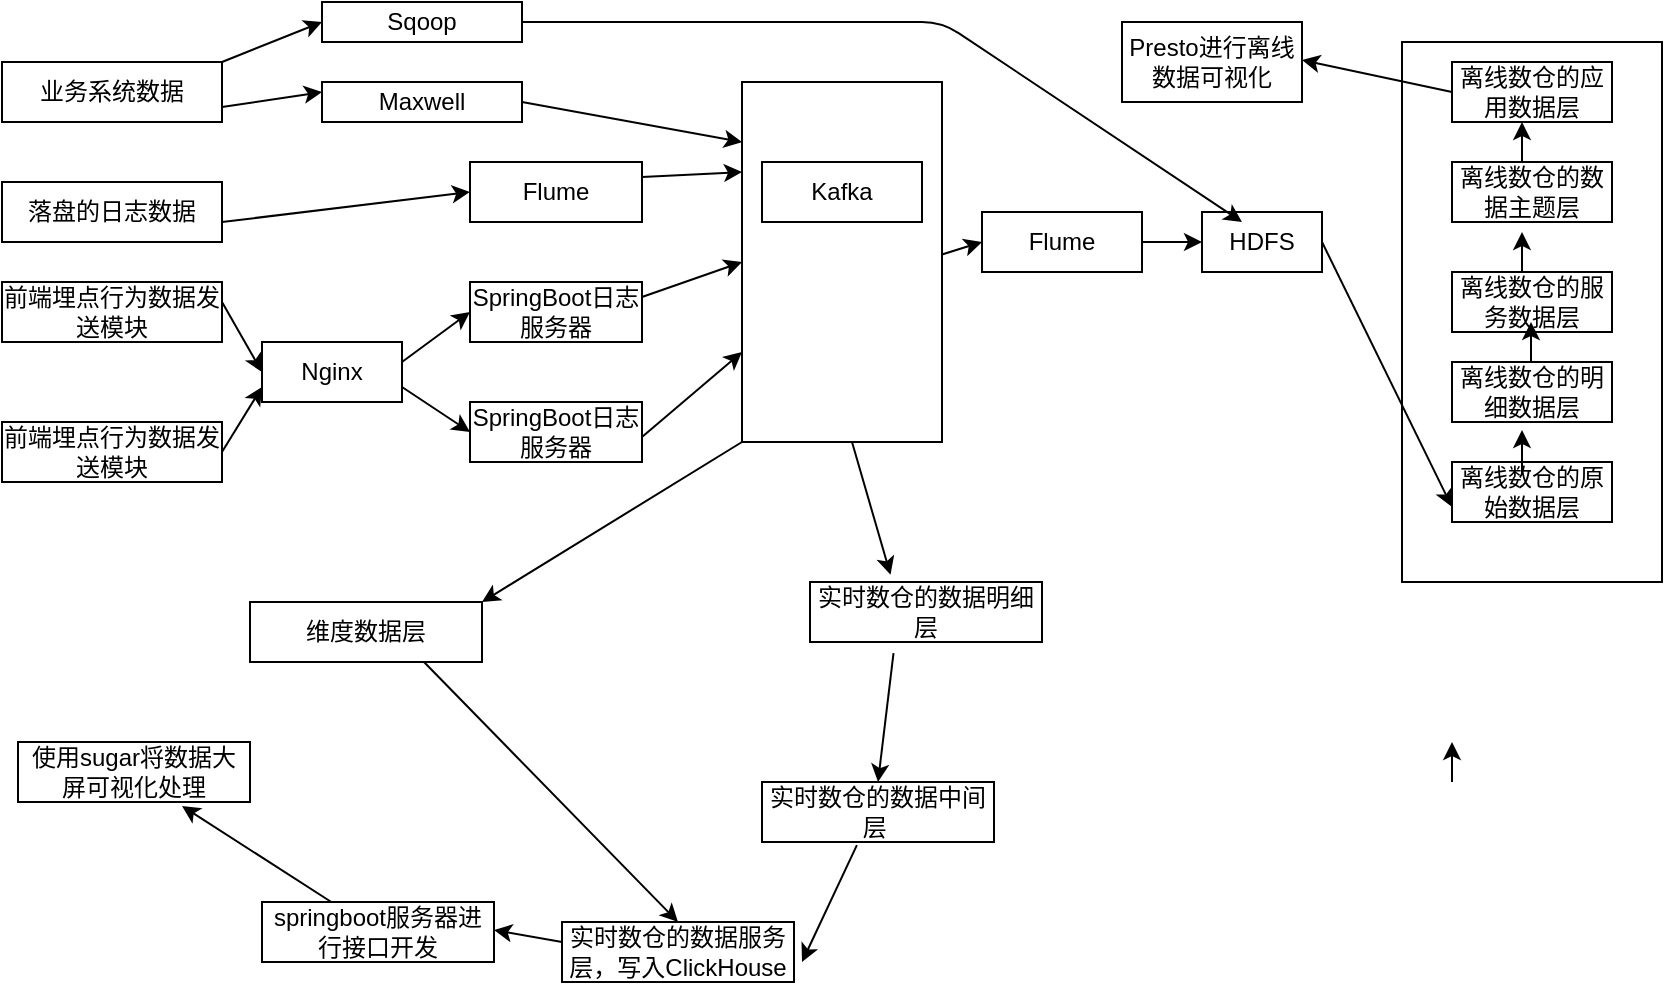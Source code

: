 <mxfile version="14.7.10" type="github">
  <diagram id="Qwx9zq2sir0bRJ4KOppv" name="Page-1">
    <mxGraphModel dx="1865" dy="556" grid="1" gridSize="10" guides="1" tooltips="1" connect="1" arrows="1" fold="1" page="1" pageScale="1" pageWidth="827" pageHeight="1169" math="0" shadow="0">
      <root>
        <mxCell id="0" />
        <mxCell id="1" parent="0" />
        <mxCell id="wg6ZkskC5Z3pUsl3hz7F-1" value="业务系统数据" style="rounded=0;whiteSpace=wrap;html=1;" vertex="1" parent="1">
          <mxGeometry x="-150" y="100" width="110" height="30" as="geometry" />
        </mxCell>
        <mxCell id="wg6ZkskC5Z3pUsl3hz7F-2" value="Sqoop" style="rounded=0;whiteSpace=wrap;html=1;" vertex="1" parent="1">
          <mxGeometry x="10" y="70" width="100" height="20" as="geometry" />
        </mxCell>
        <mxCell id="wg6ZkskC5Z3pUsl3hz7F-3" value="Maxwell" style="rounded=0;whiteSpace=wrap;html=1;" vertex="1" parent="1">
          <mxGeometry x="10" y="110" width="100" height="20" as="geometry" />
        </mxCell>
        <mxCell id="wg6ZkskC5Z3pUsl3hz7F-4" value="" style="endArrow=classic;html=1;exitX=1;exitY=0;exitDx=0;exitDy=0;" edge="1" parent="1" source="wg6ZkskC5Z3pUsl3hz7F-1">
          <mxGeometry width="50" height="50" relative="1" as="geometry">
            <mxPoint x="-40" y="120" as="sourcePoint" />
            <mxPoint x="10" y="80" as="targetPoint" />
          </mxGeometry>
        </mxCell>
        <mxCell id="wg6ZkskC5Z3pUsl3hz7F-6" value="落盘的日志数据" style="rounded=0;whiteSpace=wrap;html=1;" vertex="1" parent="1">
          <mxGeometry x="-150" y="160" width="110" height="30" as="geometry" />
        </mxCell>
        <mxCell id="wg6ZkskC5Z3pUsl3hz7F-7" value="前端埋点行为数据发送模块" style="rounded=0;whiteSpace=wrap;html=1;" vertex="1" parent="1">
          <mxGeometry x="-150" y="280" width="110" height="30" as="geometry" />
        </mxCell>
        <mxCell id="wg6ZkskC5Z3pUsl3hz7F-8" value="前端埋点行为数据发送模块" style="rounded=0;whiteSpace=wrap;html=1;" vertex="1" parent="1">
          <mxGeometry x="-150" y="210" width="110" height="30" as="geometry" />
        </mxCell>
        <mxCell id="wg6ZkskC5Z3pUsl3hz7F-9" value="Nginx" style="rounded=0;whiteSpace=wrap;html=1;" vertex="1" parent="1">
          <mxGeometry x="-20" y="240" width="70" height="30" as="geometry" />
        </mxCell>
        <mxCell id="wg6ZkskC5Z3pUsl3hz7F-10" value="SpringBoot日志服务器" style="rounded=0;whiteSpace=wrap;html=1;" vertex="1" parent="1">
          <mxGeometry x="84" y="210" width="86" height="30" as="geometry" />
        </mxCell>
        <mxCell id="wg6ZkskC5Z3pUsl3hz7F-11" value="SpringBoot日志服务器" style="rounded=0;whiteSpace=wrap;html=1;" vertex="1" parent="1">
          <mxGeometry x="84" y="270" width="86" height="30" as="geometry" />
        </mxCell>
        <mxCell id="wg6ZkskC5Z3pUsl3hz7F-13" value="" style="rounded=0;whiteSpace=wrap;html=1;" vertex="1" parent="1">
          <mxGeometry x="220" y="110" width="100" height="180" as="geometry" />
        </mxCell>
        <mxCell id="wg6ZkskC5Z3pUsl3hz7F-14" value="Flume" style="rounded=0;whiteSpace=wrap;html=1;" vertex="1" parent="1">
          <mxGeometry x="84" y="150" width="86" height="30" as="geometry" />
        </mxCell>
        <mxCell id="wg6ZkskC5Z3pUsl3hz7F-15" value="Flume" style="rounded=0;whiteSpace=wrap;html=1;" vertex="1" parent="1">
          <mxGeometry x="340" y="175" width="80" height="30" as="geometry" />
        </mxCell>
        <mxCell id="wg6ZkskC5Z3pUsl3hz7F-16" value="HDFS" style="rounded=0;whiteSpace=wrap;html=1;" vertex="1" parent="1">
          <mxGeometry x="450" y="175" width="60" height="30" as="geometry" />
        </mxCell>
        <mxCell id="wg6ZkskC5Z3pUsl3hz7F-419" value="" style="rounded=0;whiteSpace=wrap;html=1;" vertex="1" parent="1">
          <mxGeometry x="550" y="90" width="130" height="270" as="geometry" />
        </mxCell>
        <mxCell id="wg6ZkskC5Z3pUsl3hz7F-420" value="Presto进行离线数据可视化" style="rounded=0;whiteSpace=wrap;html=1;" vertex="1" parent="1">
          <mxGeometry x="410" y="80" width="90" height="40" as="geometry" />
        </mxCell>
        <mxCell id="wg6ZkskC5Z3pUsl3hz7F-421" value="Kafka" style="rounded=0;whiteSpace=wrap;html=1;" vertex="1" parent="1">
          <mxGeometry x="230" y="150" width="80" height="30" as="geometry" />
        </mxCell>
        <mxCell id="wg6ZkskC5Z3pUsl3hz7F-422" value="" style="endArrow=classic;html=1;exitX=1;exitY=0.75;exitDx=0;exitDy=0;entryX=0;entryY=0.25;entryDx=0;entryDy=0;" edge="1" parent="1" source="wg6ZkskC5Z3pUsl3hz7F-1" target="wg6ZkskC5Z3pUsl3hz7F-3">
          <mxGeometry width="50" height="50" relative="1" as="geometry">
            <mxPoint x="-30" y="110" as="sourcePoint" />
            <mxPoint x="20" y="90" as="targetPoint" />
          </mxGeometry>
        </mxCell>
        <mxCell id="wg6ZkskC5Z3pUsl3hz7F-423" value="离线数仓的明细数据层" style="rounded=0;whiteSpace=wrap;html=1;" vertex="1" parent="1">
          <mxGeometry x="575" y="250" width="80" height="30" as="geometry" />
        </mxCell>
        <mxCell id="wg6ZkskC5Z3pUsl3hz7F-424" value="离线数仓的服务数据层" style="rounded=0;whiteSpace=wrap;html=1;" vertex="1" parent="1">
          <mxGeometry x="575" y="205" width="80" height="30" as="geometry" />
        </mxCell>
        <mxCell id="wg6ZkskC5Z3pUsl3hz7F-425" value="离线数仓的数据主题层" style="rounded=0;whiteSpace=wrap;html=1;" vertex="1" parent="1">
          <mxGeometry x="575" y="150" width="80" height="30" as="geometry" />
        </mxCell>
        <mxCell id="wg6ZkskC5Z3pUsl3hz7F-426" value="离线数仓的应用数据层" style="rounded=0;whiteSpace=wrap;html=1;" vertex="1" parent="1">
          <mxGeometry x="575" y="100" width="80" height="30" as="geometry" />
        </mxCell>
        <mxCell id="wg6ZkskC5Z3pUsl3hz7F-427" value="离线数仓的原始数据层" style="rounded=0;whiteSpace=wrap;html=1;" vertex="1" parent="1">
          <mxGeometry x="575" y="300" width="80" height="30" as="geometry" />
        </mxCell>
        <mxCell id="wg6ZkskC5Z3pUsl3hz7F-428" value="实时数仓的数据明细层" style="rounded=0;whiteSpace=wrap;html=1;" vertex="1" parent="1">
          <mxGeometry x="254" y="360" width="116" height="30" as="geometry" />
        </mxCell>
        <mxCell id="wg6ZkskC5Z3pUsl3hz7F-429" value="实时数仓的数据中间层&lt;span style=&quot;white-space: pre&quot;&gt;	&lt;/span&gt;" style="rounded=0;whiteSpace=wrap;html=1;" vertex="1" parent="1">
          <mxGeometry x="230" y="460" width="116" height="30" as="geometry" />
        </mxCell>
        <mxCell id="wg6ZkskC5Z3pUsl3hz7F-430" value="实时数仓的数据服务层，写入ClickHouse" style="rounded=0;whiteSpace=wrap;html=1;" vertex="1" parent="1">
          <mxGeometry x="130" y="530" width="116" height="30" as="geometry" />
        </mxCell>
        <mxCell id="wg6ZkskC5Z3pUsl3hz7F-431" value="springboot服务器进行接口开发" style="rounded=0;whiteSpace=wrap;html=1;" vertex="1" parent="1">
          <mxGeometry x="-20" y="520" width="116" height="30" as="geometry" />
        </mxCell>
        <mxCell id="wg6ZkskC5Z3pUsl3hz7F-432" value="使用sugar将数据大屏可视化处理" style="rounded=0;whiteSpace=wrap;html=1;" vertex="1" parent="1">
          <mxGeometry x="-142" y="440" width="116" height="30" as="geometry" />
        </mxCell>
        <mxCell id="wg6ZkskC5Z3pUsl3hz7F-433" value="维度数据层" style="rounded=0;whiteSpace=wrap;html=1;" vertex="1" parent="1">
          <mxGeometry x="-26" y="370" width="116" height="30" as="geometry" />
        </mxCell>
        <mxCell id="wg6ZkskC5Z3pUsl3hz7F-434" value="" style="endArrow=classic;html=1;exitX=1;exitY=0;exitDx=0;exitDy=0;entryX=0;entryY=0.5;entryDx=0;entryDy=0;" edge="1" parent="1" target="wg6ZkskC5Z3pUsl3hz7F-14">
          <mxGeometry width="50" height="50" relative="1" as="geometry">
            <mxPoint x="-40" y="180" as="sourcePoint" />
            <mxPoint x="10" y="160" as="targetPoint" />
          </mxGeometry>
        </mxCell>
        <mxCell id="wg6ZkskC5Z3pUsl3hz7F-435" value="" style="endArrow=classic;html=1;exitX=1;exitY=0;exitDx=0;exitDy=0;entryX=0;entryY=0.5;entryDx=0;entryDy=0;" edge="1" parent="1" target="wg6ZkskC5Z3pUsl3hz7F-9">
          <mxGeometry width="50" height="50" relative="1" as="geometry">
            <mxPoint x="-40" y="220" as="sourcePoint" />
            <mxPoint x="84" y="205" as="targetPoint" />
          </mxGeometry>
        </mxCell>
        <mxCell id="wg6ZkskC5Z3pUsl3hz7F-436" value="" style="endArrow=classic;html=1;exitX=1;exitY=0.5;exitDx=0;exitDy=0;entryX=0;entryY=0.75;entryDx=0;entryDy=0;" edge="1" parent="1" source="wg6ZkskC5Z3pUsl3hz7F-7" target="wg6ZkskC5Z3pUsl3hz7F-9">
          <mxGeometry width="50" height="50" relative="1" as="geometry">
            <mxPoint x="-30" y="230" as="sourcePoint" />
            <mxPoint x="-10" y="265" as="targetPoint" />
          </mxGeometry>
        </mxCell>
        <mxCell id="wg6ZkskC5Z3pUsl3hz7F-437" value="" style="endArrow=classic;html=1;exitX=1;exitY=0;exitDx=0;exitDy=0;entryX=0;entryY=0.5;entryDx=0;entryDy=0;" edge="1" parent="1" target="wg6ZkskC5Z3pUsl3hz7F-10">
          <mxGeometry width="50" height="50" relative="1" as="geometry">
            <mxPoint x="50" y="250" as="sourcePoint" />
            <mxPoint x="174" y="235" as="targetPoint" />
          </mxGeometry>
        </mxCell>
        <mxCell id="wg6ZkskC5Z3pUsl3hz7F-438" value="" style="endArrow=classic;html=1;exitX=1;exitY=0.75;exitDx=0;exitDy=0;entryX=0;entryY=0.5;entryDx=0;entryDy=0;" edge="1" parent="1" source="wg6ZkskC5Z3pUsl3hz7F-9" target="wg6ZkskC5Z3pUsl3hz7F-11">
          <mxGeometry width="50" height="50" relative="1" as="geometry">
            <mxPoint x="60" y="260" as="sourcePoint" />
            <mxPoint x="94" y="235" as="targetPoint" />
          </mxGeometry>
        </mxCell>
        <mxCell id="wg6ZkskC5Z3pUsl3hz7F-439" value="" style="endArrow=classic;html=1;exitX=1;exitY=0.25;exitDx=0;exitDy=0;entryX=0;entryY=0.25;entryDx=0;entryDy=0;" edge="1" parent="1" source="wg6ZkskC5Z3pUsl3hz7F-14" target="wg6ZkskC5Z3pUsl3hz7F-13">
          <mxGeometry width="50" height="50" relative="1" as="geometry">
            <mxPoint x="170" y="175" as="sourcePoint" />
            <mxPoint x="204" y="150" as="targetPoint" />
          </mxGeometry>
        </mxCell>
        <mxCell id="wg6ZkskC5Z3pUsl3hz7F-440" value="" style="endArrow=classic;html=1;exitX=1;exitY=0.25;exitDx=0;exitDy=0;entryX=0;entryY=0.5;entryDx=0;entryDy=0;" edge="1" parent="1" source="wg6ZkskC5Z3pUsl3hz7F-10" target="wg6ZkskC5Z3pUsl3hz7F-13">
          <mxGeometry width="50" height="50" relative="1" as="geometry">
            <mxPoint x="180" y="167.5" as="sourcePoint" />
            <mxPoint x="230" y="165" as="targetPoint" />
          </mxGeometry>
        </mxCell>
        <mxCell id="wg6ZkskC5Z3pUsl3hz7F-442" value="" style="endArrow=classic;html=1;exitX=1;exitY=0.25;exitDx=0;exitDy=0;entryX=0;entryY=0.75;entryDx=0;entryDy=0;" edge="1" parent="1" target="wg6ZkskC5Z3pUsl3hz7F-13">
          <mxGeometry width="50" height="50" relative="1" as="geometry">
            <mxPoint x="170" y="287.5" as="sourcePoint" />
            <mxPoint x="220" y="270" as="targetPoint" />
          </mxGeometry>
        </mxCell>
        <mxCell id="wg6ZkskC5Z3pUsl3hz7F-443" value="" style="endArrow=classic;html=1;exitX=1;exitY=0.25;exitDx=0;exitDy=0;entryX=0;entryY=0.5;entryDx=0;entryDy=0;" edge="1" parent="1" target="wg6ZkskC5Z3pUsl3hz7F-15">
          <mxGeometry width="50" height="50" relative="1" as="geometry">
            <mxPoint x="320" y="196.25" as="sourcePoint" />
            <mxPoint x="370" y="153.75" as="targetPoint" />
          </mxGeometry>
        </mxCell>
        <mxCell id="wg6ZkskC5Z3pUsl3hz7F-444" value="" style="endArrow=classic;html=1;exitX=1;exitY=0.25;exitDx=0;exitDy=0;" edge="1" parent="1">
          <mxGeometry width="50" height="50" relative="1" as="geometry">
            <mxPoint x="420" y="190" as="sourcePoint" />
            <mxPoint x="450" y="190" as="targetPoint" />
          </mxGeometry>
        </mxCell>
        <mxCell id="wg6ZkskC5Z3pUsl3hz7F-445" value="" style="endArrow=classic;html=1;exitX=1;exitY=0.5;exitDx=0;exitDy=0;entryX=0;entryY=0.75;entryDx=0;entryDy=0;" edge="1" parent="1" source="wg6ZkskC5Z3pUsl3hz7F-16" target="wg6ZkskC5Z3pUsl3hz7F-427">
          <mxGeometry width="50" height="50" relative="1" as="geometry">
            <mxPoint x="560" y="270" as="sourcePoint" />
            <mxPoint x="550" y="190" as="targetPoint" />
          </mxGeometry>
        </mxCell>
        <mxCell id="wg6ZkskC5Z3pUsl3hz7F-446" value="" style="endArrow=classic;html=1;exitX=1;exitY=0.25;exitDx=0;exitDy=0;" edge="1" parent="1">
          <mxGeometry width="50" height="50" relative="1" as="geometry">
            <mxPoint x="610" y="306.25" as="sourcePoint" />
            <mxPoint x="610" y="284" as="targetPoint" />
            <Array as="points" />
          </mxGeometry>
        </mxCell>
        <mxCell id="wg6ZkskC5Z3pUsl3hz7F-450" value="" style="endArrow=classic;html=1;" edge="1" parent="1">
          <mxGeometry width="50" height="50" relative="1" as="geometry">
            <mxPoint x="575" y="460" as="sourcePoint" />
            <mxPoint x="575" y="440" as="targetPoint" />
            <Array as="points" />
          </mxGeometry>
        </mxCell>
        <mxCell id="wg6ZkskC5Z3pUsl3hz7F-451" value="" style="endArrow=classic;html=1;" edge="1" parent="1">
          <mxGeometry width="50" height="50" relative="1" as="geometry">
            <mxPoint x="614.5" y="250" as="sourcePoint" />
            <mxPoint x="614.5" y="230" as="targetPoint" />
            <Array as="points" />
          </mxGeometry>
        </mxCell>
        <mxCell id="wg6ZkskC5Z3pUsl3hz7F-452" value="" style="endArrow=classic;html=1;" edge="1" parent="1">
          <mxGeometry width="50" height="50" relative="1" as="geometry">
            <mxPoint x="610" y="150" as="sourcePoint" />
            <mxPoint x="610" y="130" as="targetPoint" />
            <Array as="points" />
          </mxGeometry>
        </mxCell>
        <mxCell id="wg6ZkskC5Z3pUsl3hz7F-453" value="" style="endArrow=classic;html=1;" edge="1" parent="1">
          <mxGeometry width="50" height="50" relative="1" as="geometry">
            <mxPoint x="610" y="205" as="sourcePoint" />
            <mxPoint x="610" y="185" as="targetPoint" />
            <Array as="points" />
          </mxGeometry>
        </mxCell>
        <mxCell id="wg6ZkskC5Z3pUsl3hz7F-454" value="" style="endArrow=classic;html=1;exitX=0;exitY=0.5;exitDx=0;exitDy=0;" edge="1" parent="1" source="wg6ZkskC5Z3pUsl3hz7F-426">
          <mxGeometry width="50" height="50" relative="1" as="geometry">
            <mxPoint x="615" y="99" as="sourcePoint" />
            <mxPoint x="500" y="99" as="targetPoint" />
            <Array as="points" />
          </mxGeometry>
        </mxCell>
        <mxCell id="wg6ZkskC5Z3pUsl3hz7F-455" value="" style="endArrow=classic;html=1;exitX=1;exitY=0.5;exitDx=0;exitDy=0;entryX=0.347;entryY=-0.12;entryDx=0;entryDy=0;entryPerimeter=0;" edge="1" parent="1" target="wg6ZkskC5Z3pUsl3hz7F-428">
          <mxGeometry width="50" height="50" relative="1" as="geometry">
            <mxPoint x="275" y="290" as="sourcePoint" />
            <mxPoint x="300" y="370" as="targetPoint" />
          </mxGeometry>
        </mxCell>
        <mxCell id="wg6ZkskC5Z3pUsl3hz7F-456" value="" style="endArrow=classic;html=1;exitX=1;exitY=0.5;exitDx=0;exitDy=0;entryX=1;entryY=0;entryDx=0;entryDy=0;" edge="1" parent="1" target="wg6ZkskC5Z3pUsl3hz7F-433">
          <mxGeometry width="50" height="50" relative="1" as="geometry">
            <mxPoint x="220" y="290" as="sourcePoint" />
            <mxPoint x="245" y="370" as="targetPoint" />
          </mxGeometry>
        </mxCell>
        <mxCell id="wg6ZkskC5Z3pUsl3hz7F-457" value="" style="endArrow=classic;html=1;exitX=0.75;exitY=1;exitDx=0;exitDy=0;entryX=0.5;entryY=0;entryDx=0;entryDy=0;" edge="1" parent="1" source="wg6ZkskC5Z3pUsl3hz7F-433" target="wg6ZkskC5Z3pUsl3hz7F-430">
          <mxGeometry width="50" height="50" relative="1" as="geometry">
            <mxPoint x="230" y="300" as="sourcePoint" />
            <mxPoint x="100" y="380" as="targetPoint" />
          </mxGeometry>
        </mxCell>
        <mxCell id="wg6ZkskC5Z3pUsl3hz7F-458" value="" style="endArrow=classic;html=1;exitX=0.36;exitY=1.187;exitDx=0;exitDy=0;exitPerimeter=0;entryX=0.5;entryY=0;entryDx=0;entryDy=0;" edge="1" parent="1" source="wg6ZkskC5Z3pUsl3hz7F-428" target="wg6ZkskC5Z3pUsl3hz7F-429">
          <mxGeometry width="50" height="50" relative="1" as="geometry">
            <mxPoint x="285" y="300" as="sourcePoint" />
            <mxPoint x="296" y="460" as="targetPoint" />
          </mxGeometry>
        </mxCell>
        <mxCell id="wg6ZkskC5Z3pUsl3hz7F-459" value="" style="endArrow=classic;html=1;exitX=0.409;exitY=1.053;exitDx=0;exitDy=0;exitPerimeter=0;" edge="1" parent="1" source="wg6ZkskC5Z3pUsl3hz7F-429">
          <mxGeometry width="50" height="50" relative="1" as="geometry">
            <mxPoint x="305.76" y="405.61" as="sourcePoint" />
            <mxPoint x="250" y="550" as="targetPoint" />
          </mxGeometry>
        </mxCell>
        <mxCell id="wg6ZkskC5Z3pUsl3hz7F-460" value="" style="endArrow=classic;html=1;" edge="1" parent="1">
          <mxGeometry width="50" height="50" relative="1" as="geometry">
            <mxPoint x="130" y="540" as="sourcePoint" />
            <mxPoint x="96" y="534" as="targetPoint" />
            <Array as="points" />
          </mxGeometry>
        </mxCell>
        <mxCell id="wg6ZkskC5Z3pUsl3hz7F-461" value="" style="endArrow=classic;html=1;" edge="1" parent="1" source="wg6ZkskC5Z3pUsl3hz7F-431">
          <mxGeometry width="50" height="50" relative="1" as="geometry">
            <mxPoint x="-26" y="478" as="sourcePoint" />
            <mxPoint x="-60" y="472" as="targetPoint" />
            <Array as="points" />
          </mxGeometry>
        </mxCell>
        <mxCell id="wg6ZkskC5Z3pUsl3hz7F-462" value="" style="endArrow=classic;html=1;exitX=1;exitY=0.75;exitDx=0;exitDy=0;entryX=0;entryY=0.167;entryDx=0;entryDy=0;entryPerimeter=0;" edge="1" parent="1" target="wg6ZkskC5Z3pUsl3hz7F-13">
          <mxGeometry width="50" height="50" relative="1" as="geometry">
            <mxPoint x="110" y="120" as="sourcePoint" />
            <mxPoint x="160" y="112.5" as="targetPoint" />
          </mxGeometry>
        </mxCell>
        <mxCell id="wg6ZkskC5Z3pUsl3hz7F-463" value="" style="endArrow=classic;html=1;exitX=1;exitY=0;exitDx=0;exitDy=0;" edge="1" parent="1">
          <mxGeometry width="50" height="50" relative="1" as="geometry">
            <mxPoint x="110" y="80" as="sourcePoint" />
            <mxPoint x="470" y="180" as="targetPoint" />
            <Array as="points">
              <mxPoint x="320" y="80" />
            </Array>
          </mxGeometry>
        </mxCell>
      </root>
    </mxGraphModel>
  </diagram>
</mxfile>
